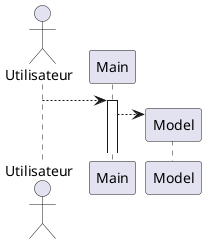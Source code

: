 @startuml
'https://plantuml.com/sequence-diagram

actor Utilisateur as user
participant Main
participant Model

user --> Main
activate Main
Main --> Model **

@enduml
